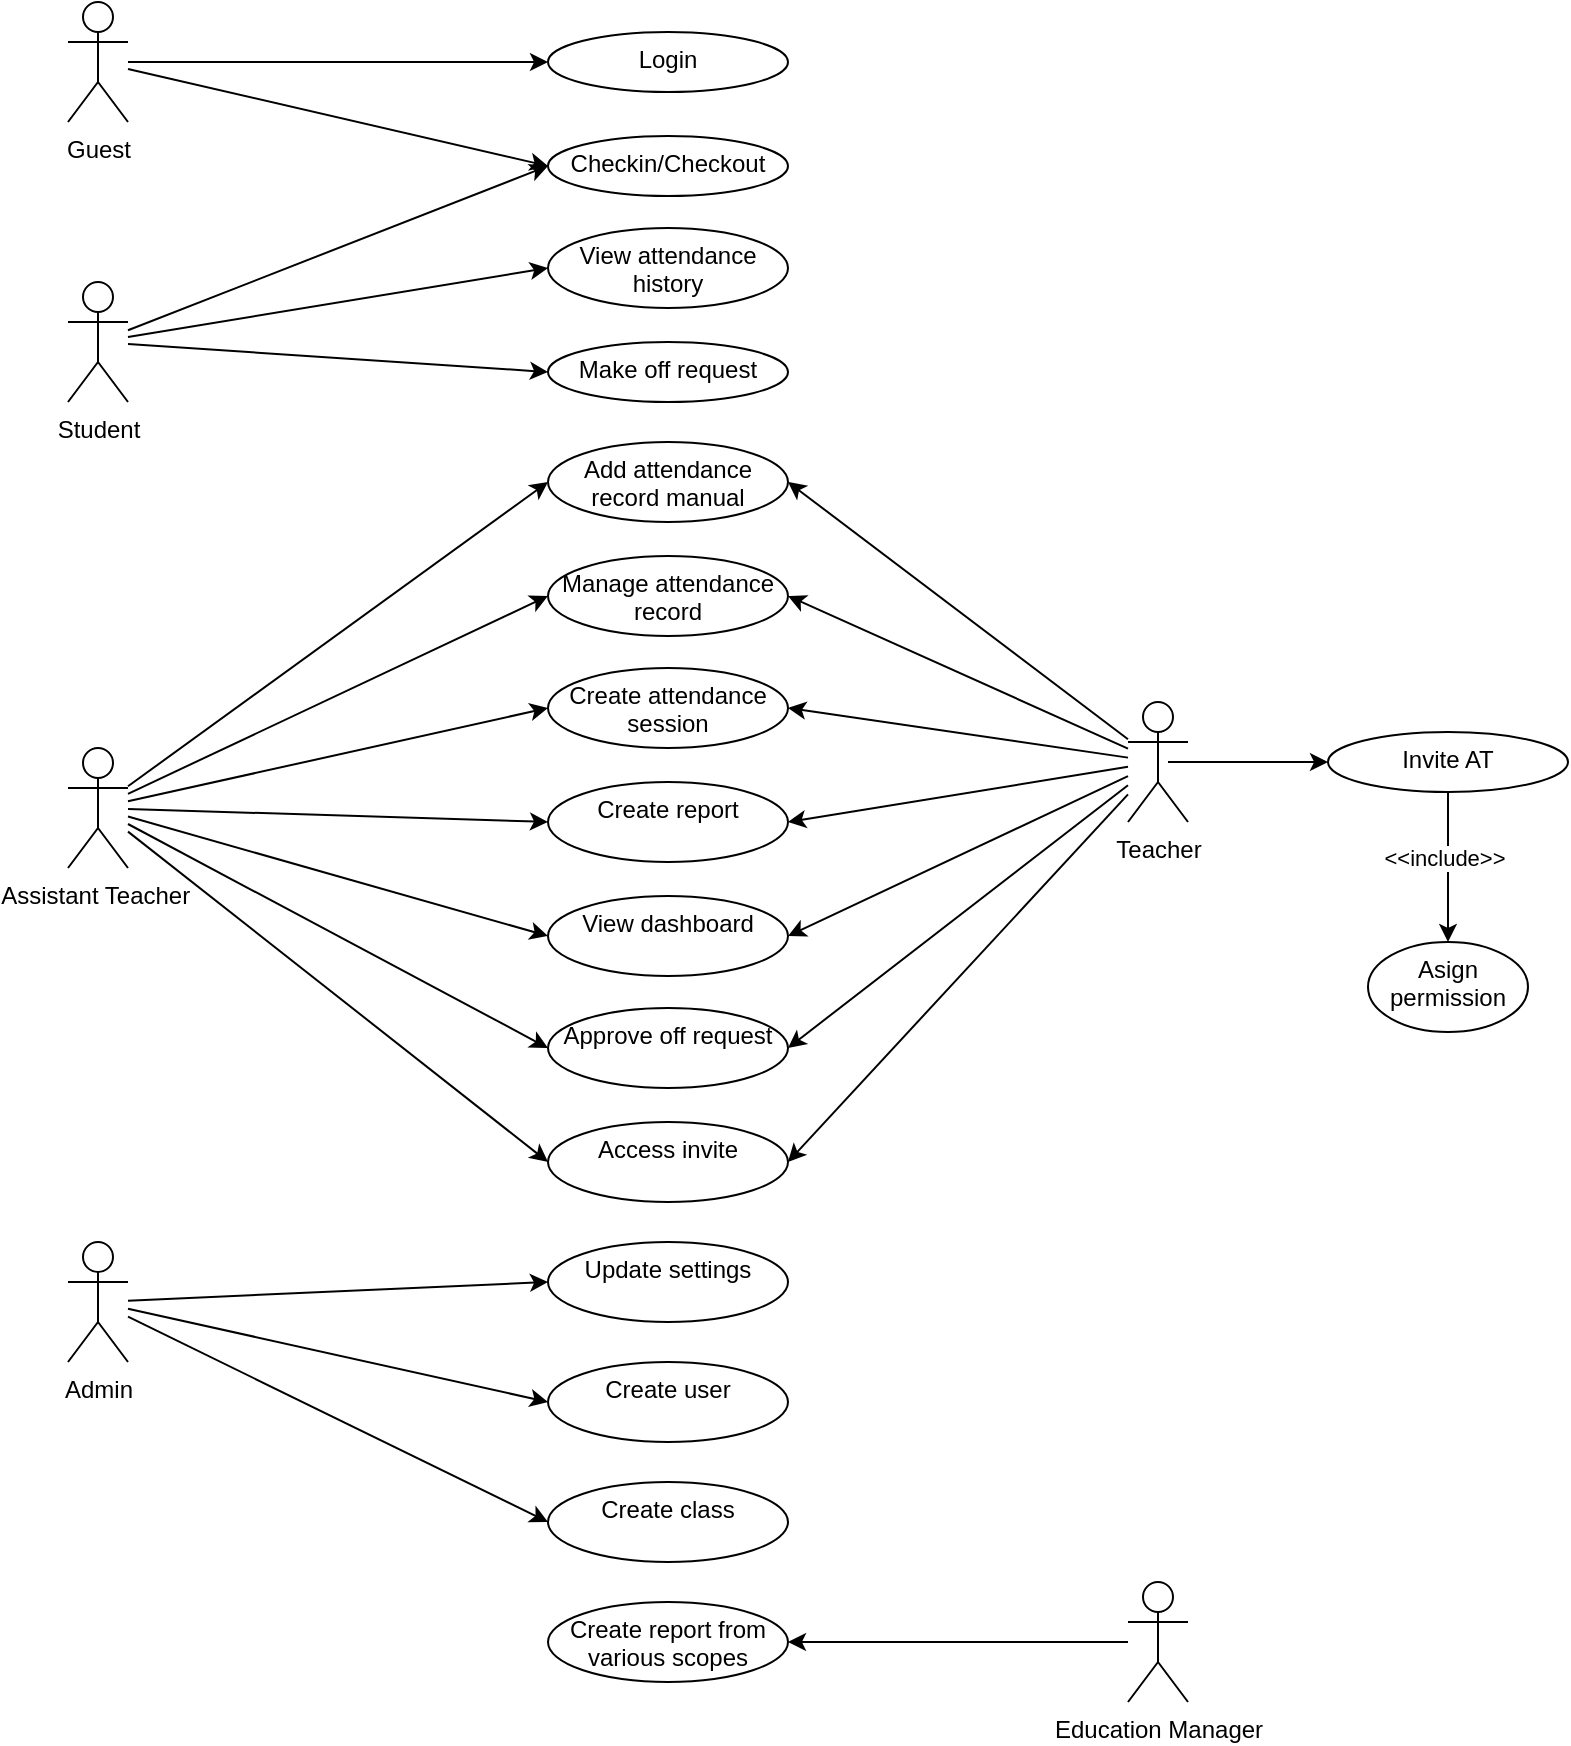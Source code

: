 <mxfile version="24.7.6">
  <diagram name="Trang-1" id="A_eeGlD88GL2Km3bQYaJ">
    <mxGraphModel dx="2390" dy="1257" grid="1" gridSize="10" guides="1" tooltips="1" connect="1" arrows="1" fold="1" page="1" pageScale="1" pageWidth="827" pageHeight="1169" math="0" shadow="0">
      <root>
        <mxCell id="0" />
        <mxCell id="1" parent="0" />
        <mxCell id="Gii7YrUVnjGIDU6zJAtJ-3" value="" style="edgeStyle=orthogonalEdgeStyle;rounded=0;orthogonalLoop=1;jettySize=auto;html=1;" parent="1" source="Gii7YrUVnjGIDU6zJAtJ-1" target="Gii7YrUVnjGIDU6zJAtJ-2" edge="1">
          <mxGeometry relative="1" as="geometry" />
        </mxCell>
        <mxCell id="Gii7YrUVnjGIDU6zJAtJ-5" style="rounded=0;orthogonalLoop=1;jettySize=auto;html=1;entryX=0;entryY=0.5;entryDx=0;entryDy=0;" parent="1" source="Gii7YrUVnjGIDU6zJAtJ-1" target="Gii7YrUVnjGIDU6zJAtJ-4" edge="1">
          <mxGeometry relative="1" as="geometry" />
        </mxCell>
        <mxCell id="Gii7YrUVnjGIDU6zJAtJ-1" value="Guest" style="shape=umlActor;verticalLabelPosition=bottom;verticalAlign=top;html=1;outlineConnect=0;" parent="1" vertex="1">
          <mxGeometry x="55" y="40" width="30" height="60" as="geometry" />
        </mxCell>
        <mxCell id="Gii7YrUVnjGIDU6zJAtJ-2" value="Login" style="ellipse;whiteSpace=wrap;html=1;verticalAlign=top;" parent="1" vertex="1">
          <mxGeometry x="295" y="55" width="120" height="30" as="geometry" />
        </mxCell>
        <mxCell id="Gii7YrUVnjGIDU6zJAtJ-4" value="Checkin/Checkout" style="ellipse;whiteSpace=wrap;html=1;verticalAlign=top;" parent="1" vertex="1">
          <mxGeometry x="295" y="107" width="120" height="30" as="geometry" />
        </mxCell>
        <mxCell id="Gii7YrUVnjGIDU6zJAtJ-11" style="rounded=0;orthogonalLoop=1;jettySize=auto;html=1;entryX=0;entryY=0.5;entryDx=0;entryDy=0;" parent="1" source="Gii7YrUVnjGIDU6zJAtJ-6" target="Gii7YrUVnjGIDU6zJAtJ-4" edge="1">
          <mxGeometry relative="1" as="geometry" />
        </mxCell>
        <mxCell id="Gii7YrUVnjGIDU6zJAtJ-13" style="rounded=0;orthogonalLoop=1;jettySize=auto;html=1;entryX=0;entryY=0.5;entryDx=0;entryDy=0;" parent="1" source="Gii7YrUVnjGIDU6zJAtJ-6" target="Gii7YrUVnjGIDU6zJAtJ-12" edge="1">
          <mxGeometry relative="1" as="geometry" />
        </mxCell>
        <mxCell id="Gii7YrUVnjGIDU6zJAtJ-15" style="rounded=0;orthogonalLoop=1;jettySize=auto;html=1;entryX=0;entryY=0.5;entryDx=0;entryDy=0;" parent="1" source="Gii7YrUVnjGIDU6zJAtJ-6" target="Gii7YrUVnjGIDU6zJAtJ-14" edge="1">
          <mxGeometry relative="1" as="geometry" />
        </mxCell>
        <mxCell id="Gii7YrUVnjGIDU6zJAtJ-6" value="Student" style="shape=umlActor;verticalLabelPosition=bottom;verticalAlign=top;html=1;outlineConnect=0;" parent="1" vertex="1">
          <mxGeometry x="55" y="180" width="30" height="60" as="geometry" />
        </mxCell>
        <mxCell id="aDHjPS7s_MSOJD6Ffrus-5" style="rounded=0;orthogonalLoop=1;jettySize=auto;html=1;entryX=0;entryY=0.5;entryDx=0;entryDy=0;" edge="1" parent="1" target="aDHjPS7s_MSOJD6Ffrus-1">
          <mxGeometry relative="1" as="geometry">
            <mxPoint x="605" y="420" as="sourcePoint" />
          </mxGeometry>
        </mxCell>
        <mxCell id="aDHjPS7s_MSOJD6Ffrus-22" style="rounded=0;orthogonalLoop=1;jettySize=auto;html=1;entryX=1;entryY=0.5;entryDx=0;entryDy=0;" edge="1" parent="1" source="Gii7YrUVnjGIDU6zJAtJ-7" target="aDHjPS7s_MSOJD6Ffrus-6">
          <mxGeometry relative="1" as="geometry" />
        </mxCell>
        <mxCell id="aDHjPS7s_MSOJD6Ffrus-23" style="rounded=0;orthogonalLoop=1;jettySize=auto;html=1;entryX=1;entryY=0.5;entryDx=0;entryDy=0;" edge="1" parent="1" source="Gii7YrUVnjGIDU6zJAtJ-7" target="aDHjPS7s_MSOJD6Ffrus-8">
          <mxGeometry relative="1" as="geometry" />
        </mxCell>
        <mxCell id="aDHjPS7s_MSOJD6Ffrus-24" style="rounded=0;orthogonalLoop=1;jettySize=auto;html=1;entryX=1;entryY=0.5;entryDx=0;entryDy=0;" edge="1" parent="1" source="Gii7YrUVnjGIDU6zJAtJ-7" target="aDHjPS7s_MSOJD6Ffrus-11">
          <mxGeometry relative="1" as="geometry" />
        </mxCell>
        <mxCell id="aDHjPS7s_MSOJD6Ffrus-25" style="rounded=0;orthogonalLoop=1;jettySize=auto;html=1;entryX=1;entryY=0.5;entryDx=0;entryDy=0;" edge="1" parent="1" source="Gii7YrUVnjGIDU6zJAtJ-7" target="aDHjPS7s_MSOJD6Ffrus-12">
          <mxGeometry relative="1" as="geometry" />
        </mxCell>
        <mxCell id="aDHjPS7s_MSOJD6Ffrus-26" style="rounded=0;orthogonalLoop=1;jettySize=auto;html=1;entryX=1;entryY=0.5;entryDx=0;entryDy=0;" edge="1" parent="1" source="Gii7YrUVnjGIDU6zJAtJ-7" target="aDHjPS7s_MSOJD6Ffrus-13">
          <mxGeometry relative="1" as="geometry" />
        </mxCell>
        <mxCell id="aDHjPS7s_MSOJD6Ffrus-27" style="rounded=0;orthogonalLoop=1;jettySize=auto;html=1;entryX=1;entryY=0.5;entryDx=0;entryDy=0;" edge="1" parent="1" source="Gii7YrUVnjGIDU6zJAtJ-7" target="aDHjPS7s_MSOJD6Ffrus-14">
          <mxGeometry relative="1" as="geometry" />
        </mxCell>
        <mxCell id="aDHjPS7s_MSOJD6Ffrus-28" style="rounded=0;orthogonalLoop=1;jettySize=auto;html=1;entryX=1;entryY=0.5;entryDx=0;entryDy=0;" edge="1" parent="1" source="Gii7YrUVnjGIDU6zJAtJ-7" target="aDHjPS7s_MSOJD6Ffrus-15">
          <mxGeometry relative="1" as="geometry" />
        </mxCell>
        <mxCell id="Gii7YrUVnjGIDU6zJAtJ-7" value="Teacher" style="shape=umlActor;verticalLabelPosition=bottom;verticalAlign=top;html=1;outlineConnect=0;" parent="1" vertex="1">
          <mxGeometry x="585" y="390" width="30" height="60" as="geometry" />
        </mxCell>
        <mxCell id="aDHjPS7s_MSOJD6Ffrus-7" style="rounded=0;orthogonalLoop=1;jettySize=auto;html=1;entryX=0;entryY=0.5;entryDx=0;entryDy=0;" edge="1" parent="1" source="Gii7YrUVnjGIDU6zJAtJ-8" target="aDHjPS7s_MSOJD6Ffrus-6">
          <mxGeometry relative="1" as="geometry" />
        </mxCell>
        <mxCell id="aDHjPS7s_MSOJD6Ffrus-9" style="rounded=0;orthogonalLoop=1;jettySize=auto;html=1;entryX=0;entryY=0.5;entryDx=0;entryDy=0;" edge="1" parent="1" source="Gii7YrUVnjGIDU6zJAtJ-8" target="aDHjPS7s_MSOJD6Ffrus-8">
          <mxGeometry relative="1" as="geometry" />
        </mxCell>
        <mxCell id="aDHjPS7s_MSOJD6Ffrus-16" style="rounded=0;orthogonalLoop=1;jettySize=auto;html=1;entryX=0;entryY=0.5;entryDx=0;entryDy=0;" edge="1" parent="1" source="Gii7YrUVnjGIDU6zJAtJ-8" target="aDHjPS7s_MSOJD6Ffrus-11">
          <mxGeometry relative="1" as="geometry" />
        </mxCell>
        <mxCell id="aDHjPS7s_MSOJD6Ffrus-17" style="rounded=0;orthogonalLoop=1;jettySize=auto;html=1;entryX=0;entryY=0.5;entryDx=0;entryDy=0;" edge="1" parent="1" source="Gii7YrUVnjGIDU6zJAtJ-8" target="aDHjPS7s_MSOJD6Ffrus-12">
          <mxGeometry relative="1" as="geometry" />
        </mxCell>
        <mxCell id="aDHjPS7s_MSOJD6Ffrus-18" style="rounded=0;orthogonalLoop=1;jettySize=auto;html=1;entryX=0;entryY=0.5;entryDx=0;entryDy=0;" edge="1" parent="1" source="Gii7YrUVnjGIDU6zJAtJ-8" target="aDHjPS7s_MSOJD6Ffrus-13">
          <mxGeometry relative="1" as="geometry" />
        </mxCell>
        <mxCell id="aDHjPS7s_MSOJD6Ffrus-19" style="rounded=0;orthogonalLoop=1;jettySize=auto;html=1;entryX=0;entryY=0.5;entryDx=0;entryDy=0;" edge="1" parent="1" source="Gii7YrUVnjGIDU6zJAtJ-8" target="aDHjPS7s_MSOJD6Ffrus-14">
          <mxGeometry relative="1" as="geometry" />
        </mxCell>
        <mxCell id="aDHjPS7s_MSOJD6Ffrus-20" style="rounded=0;orthogonalLoop=1;jettySize=auto;html=1;entryX=0;entryY=0.5;entryDx=0;entryDy=0;" edge="1" parent="1" source="Gii7YrUVnjGIDU6zJAtJ-8" target="aDHjPS7s_MSOJD6Ffrus-15">
          <mxGeometry relative="1" as="geometry" />
        </mxCell>
        <mxCell id="Gii7YrUVnjGIDU6zJAtJ-8" value="Assistant Teacher&amp;nbsp;" style="shape=umlActor;verticalLabelPosition=bottom;verticalAlign=top;html=1;outlineConnect=0;" parent="1" vertex="1">
          <mxGeometry x="55" y="413" width="30" height="60" as="geometry" />
        </mxCell>
        <mxCell id="aDHjPS7s_MSOJD6Ffrus-37" style="rounded=0;orthogonalLoop=1;jettySize=auto;html=1;entryX=1;entryY=0.5;entryDx=0;entryDy=0;" edge="1" parent="1" source="Gii7YrUVnjGIDU6zJAtJ-9" target="aDHjPS7s_MSOJD6Ffrus-32">
          <mxGeometry relative="1" as="geometry" />
        </mxCell>
        <mxCell id="Gii7YrUVnjGIDU6zJAtJ-9" value="Education Manager" style="shape=umlActor;verticalLabelPosition=bottom;verticalAlign=top;html=1;outlineConnect=0;" parent="1" vertex="1">
          <mxGeometry x="585" y="830" width="30" height="60" as="geometry" />
        </mxCell>
        <mxCell id="aDHjPS7s_MSOJD6Ffrus-33" style="rounded=0;orthogonalLoop=1;jettySize=auto;html=1;entryX=0;entryY=0.5;entryDx=0;entryDy=0;" edge="1" parent="1" source="Gii7YrUVnjGIDU6zJAtJ-10" target="aDHjPS7s_MSOJD6Ffrus-29">
          <mxGeometry relative="1" as="geometry" />
        </mxCell>
        <mxCell id="aDHjPS7s_MSOJD6Ffrus-34" style="rounded=0;orthogonalLoop=1;jettySize=auto;html=1;entryX=0;entryY=0.5;entryDx=0;entryDy=0;" edge="1" parent="1" source="Gii7YrUVnjGIDU6zJAtJ-10" target="aDHjPS7s_MSOJD6Ffrus-30">
          <mxGeometry relative="1" as="geometry" />
        </mxCell>
        <mxCell id="aDHjPS7s_MSOJD6Ffrus-35" style="rounded=0;orthogonalLoop=1;jettySize=auto;html=1;entryX=0;entryY=0.5;entryDx=0;entryDy=0;" edge="1" parent="1" source="Gii7YrUVnjGIDU6zJAtJ-10" target="aDHjPS7s_MSOJD6Ffrus-31">
          <mxGeometry relative="1" as="geometry" />
        </mxCell>
        <mxCell id="Gii7YrUVnjGIDU6zJAtJ-10" value="Admin" style="shape=umlActor;verticalLabelPosition=bottom;verticalAlign=top;html=1;outlineConnect=0;" parent="1" vertex="1">
          <mxGeometry x="55" y="660" width="30" height="60" as="geometry" />
        </mxCell>
        <mxCell id="Gii7YrUVnjGIDU6zJAtJ-12" value="View attendance history" style="ellipse;whiteSpace=wrap;html=1;verticalAlign=top;" parent="1" vertex="1">
          <mxGeometry x="295" y="153" width="120" height="40" as="geometry" />
        </mxCell>
        <mxCell id="Gii7YrUVnjGIDU6zJAtJ-14" value="Make off request" style="ellipse;whiteSpace=wrap;html=1;verticalAlign=top;" parent="1" vertex="1">
          <mxGeometry x="295" y="210" width="120" height="30" as="geometry" />
        </mxCell>
        <mxCell id="aDHjPS7s_MSOJD6Ffrus-3" value="" style="rounded=0;orthogonalLoop=1;jettySize=auto;html=1;" edge="1" parent="1" source="aDHjPS7s_MSOJD6Ffrus-1" target="aDHjPS7s_MSOJD6Ffrus-2">
          <mxGeometry relative="1" as="geometry" />
        </mxCell>
        <mxCell id="aDHjPS7s_MSOJD6Ffrus-4" value="&amp;lt;&amp;lt;include&amp;gt;&amp;gt;" style="edgeLabel;html=1;align=center;verticalAlign=middle;resizable=0;points=[];" vertex="1" connectable="0" parent="aDHjPS7s_MSOJD6Ffrus-3">
          <mxGeometry x="-0.133" y="-2" relative="1" as="geometry">
            <mxPoint as="offset" />
          </mxGeometry>
        </mxCell>
        <mxCell id="aDHjPS7s_MSOJD6Ffrus-1" value="Invite AT" style="ellipse;whiteSpace=wrap;html=1;verticalAlign=top;" vertex="1" parent="1">
          <mxGeometry x="685" y="405" width="120" height="30" as="geometry" />
        </mxCell>
        <mxCell id="aDHjPS7s_MSOJD6Ffrus-2" value="Asign permission" style="ellipse;whiteSpace=wrap;html=1;verticalAlign=top;" vertex="1" parent="1">
          <mxGeometry x="705" y="510" width="80" height="45" as="geometry" />
        </mxCell>
        <mxCell id="aDHjPS7s_MSOJD6Ffrus-6" value="Add attendance record manual" style="ellipse;whiteSpace=wrap;html=1;verticalAlign=top;" vertex="1" parent="1">
          <mxGeometry x="295" y="260" width="120" height="40" as="geometry" />
        </mxCell>
        <mxCell id="aDHjPS7s_MSOJD6Ffrus-8" value="Manage attendance record" style="ellipse;whiteSpace=wrap;html=1;verticalAlign=top;" vertex="1" parent="1">
          <mxGeometry x="295" y="317" width="120" height="40" as="geometry" />
        </mxCell>
        <mxCell id="aDHjPS7s_MSOJD6Ffrus-11" value="Create attendance session" style="ellipse;whiteSpace=wrap;html=1;verticalAlign=top;" vertex="1" parent="1">
          <mxGeometry x="295" y="373" width="120" height="40" as="geometry" />
        </mxCell>
        <mxCell id="aDHjPS7s_MSOJD6Ffrus-12" value="Create report" style="ellipse;whiteSpace=wrap;html=1;verticalAlign=top;" vertex="1" parent="1">
          <mxGeometry x="295" y="430" width="120" height="40" as="geometry" />
        </mxCell>
        <mxCell id="aDHjPS7s_MSOJD6Ffrus-13" value="View dashboard" style="ellipse;whiteSpace=wrap;html=1;verticalAlign=top;" vertex="1" parent="1">
          <mxGeometry x="295" y="487" width="120" height="40" as="geometry" />
        </mxCell>
        <mxCell id="aDHjPS7s_MSOJD6Ffrus-14" value="Approve off request" style="ellipse;whiteSpace=wrap;html=1;verticalAlign=top;" vertex="1" parent="1">
          <mxGeometry x="295" y="543" width="120" height="40" as="geometry" />
        </mxCell>
        <mxCell id="aDHjPS7s_MSOJD6Ffrus-15" value="Access invite" style="ellipse;whiteSpace=wrap;html=1;verticalAlign=top;" vertex="1" parent="1">
          <mxGeometry x="295" y="600" width="120" height="40" as="geometry" />
        </mxCell>
        <mxCell id="aDHjPS7s_MSOJD6Ffrus-29" value="Update settings" style="ellipse;whiteSpace=wrap;html=1;verticalAlign=top;" vertex="1" parent="1">
          <mxGeometry x="295" y="660" width="120" height="40" as="geometry" />
        </mxCell>
        <mxCell id="aDHjPS7s_MSOJD6Ffrus-30" value="Create user" style="ellipse;whiteSpace=wrap;html=1;verticalAlign=top;" vertex="1" parent="1">
          <mxGeometry x="295" y="720" width="120" height="40" as="geometry" />
        </mxCell>
        <mxCell id="aDHjPS7s_MSOJD6Ffrus-31" value="Create class" style="ellipse;whiteSpace=wrap;html=1;verticalAlign=top;" vertex="1" parent="1">
          <mxGeometry x="295" y="780" width="120" height="40" as="geometry" />
        </mxCell>
        <mxCell id="aDHjPS7s_MSOJD6Ffrus-32" value="Create report from various scopes" style="ellipse;whiteSpace=wrap;html=1;verticalAlign=top;" vertex="1" parent="1">
          <mxGeometry x="295" y="840" width="120" height="40" as="geometry" />
        </mxCell>
      </root>
    </mxGraphModel>
  </diagram>
</mxfile>

